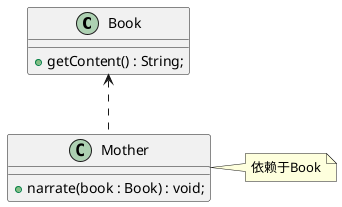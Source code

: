 @startuml
class Book {
 + getContent() : String;
}
class Mother {
 + narrate(book : Book) : void;
}
Book <.. Mother
note right of Mother: 依赖于Book
@enduml